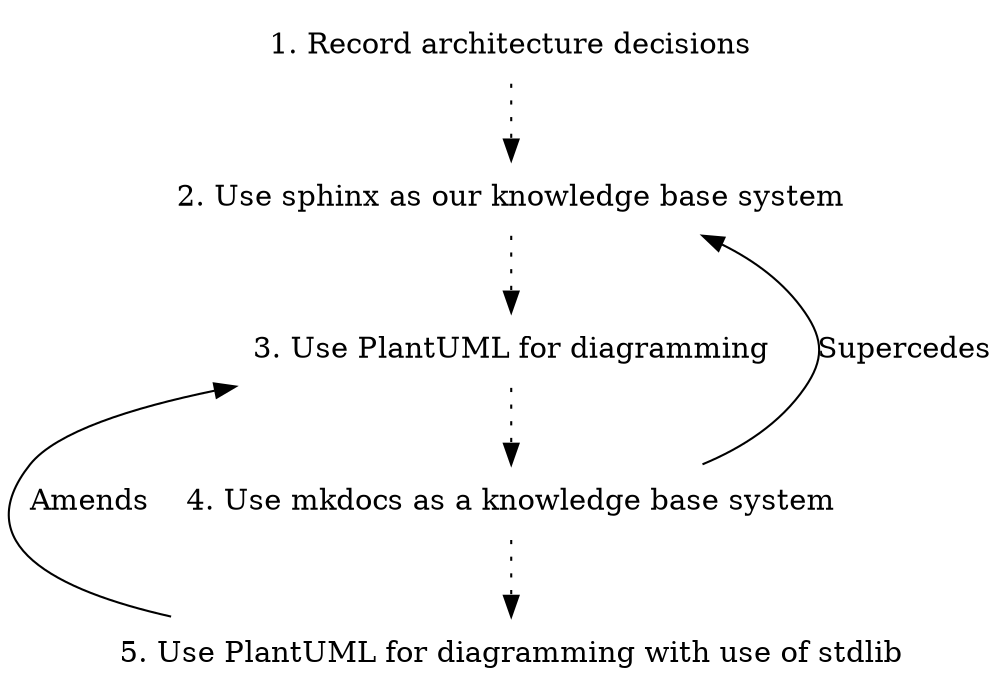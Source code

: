 digraph {
  node [shape=plaintext];
  subgraph {
    _1 [label="1. Record architecture decisions"; URL="0001-record-architecture-decisions.html"];
    _2 [label="2. Use sphinx as our knowledge base system"; URL="0002-use-sphinx-as-our-knowledge-base-system.html"];
    _1 -> _2 [style="dotted", weight=1];
    _3 [label="3. Use PlantUML for diagramming"; URL="0003-use-plantuml-for-diagramming.html"];
    _2 -> _3 [style="dotted", weight=1];
    _4 [label="4. Use mkdocs as a knowledge base system"; URL="0004-use-mkdocs-as-a-knowledge-base-system.html"];
    _3 -> _4 [style="dotted", weight=1];
    _5 [label="5. Use PlantUML for diagramming with use of stdlib"; URL="0005-use-plantuml-for-diagramming-with-use-of-stdlib.html"];
    _4 -> _5 [style="dotted", weight=1];
  }
  _4 -> _2 [label="Supercedes", weight=0]
  _5 -> _3 [label="Amends", weight=0]
}
